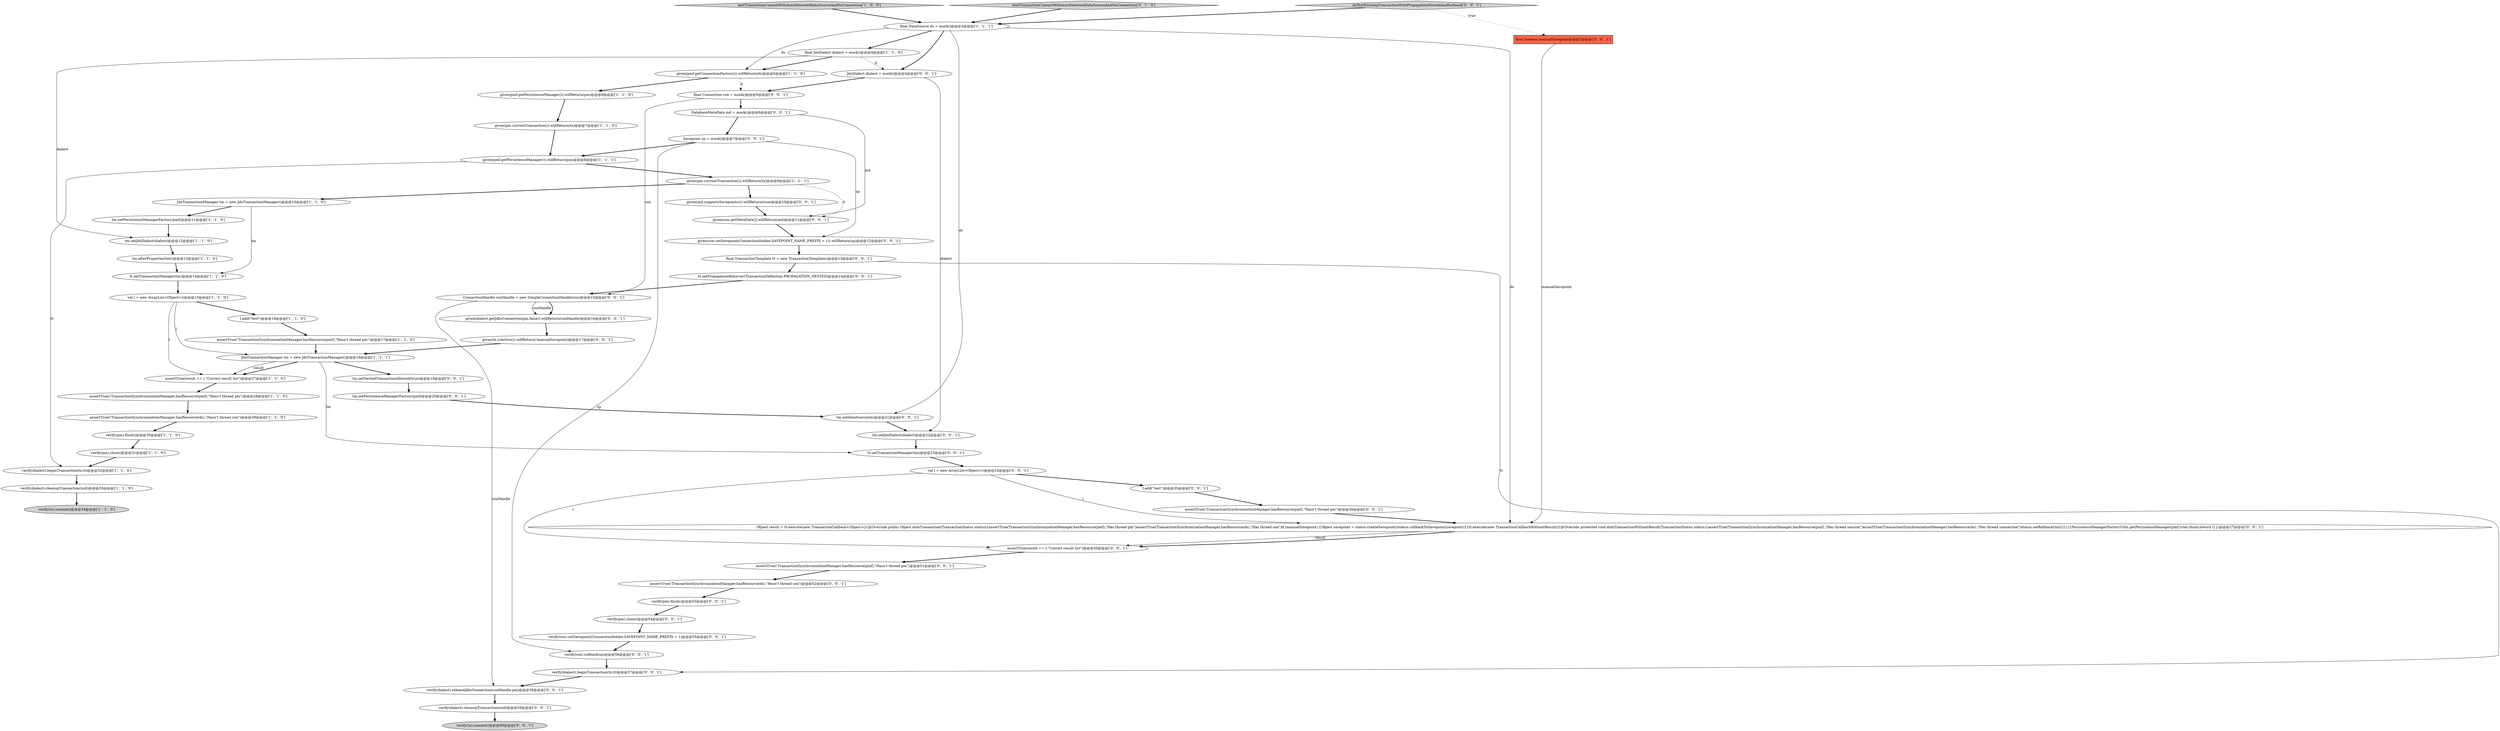 digraph {
3 [style = filled, label = "assertTrue(!TransactionSynchronizationManager.hasResource(pmf),\"Hasn't thread pm\")@@@17@@@['1', '1', '0']", fillcolor = white, shape = ellipse image = "AAA0AAABBB1BBB"];
19 [style = filled, label = "given(pmf.getPersistenceManager()).willReturn(pm)@@@8@@@['1', '1', '1']", fillcolor = white, shape = ellipse image = "AAA0AAABBB1BBB"];
11 [style = filled, label = "verify(tx).commit()@@@34@@@['1', '1', '0']", fillcolor = lightgray, shape = ellipse image = "AAA0AAABBB1BBB"];
25 [style = filled, label = "testTransactionCommitWithAutoDetectedDataSourceAndNoConnection['0', '1', '0']", fillcolor = lightgray, shape = diamond image = "AAA0AAABBB2BBB"];
32 [style = filled, label = "Object result = tt.execute(new TransactionCallback<Object>(){@Override public Object doInTransaction(TransactionStatus status){assertTrue(TransactionSynchronizationManager.hasResource(pmf),\"Has thread pm\")assertTrue(TransactionSynchronizationManager.hasResource(ds),\"Has thread con\")if (manualSavepoint) {Object savepoint = status.createSavepoint()status.rollbackToSavepoint(savepoint)}{tt.execute(new TransactionCallbackWithoutResult(){@Override protected void doInTransactionWithoutResult(TransactionStatus status){assertTrue(TransactionSynchronizationManager.hasResource(pmf),\"Has thread session\")assertTrue(TransactionSynchronizationManager.hasResource(ds),\"Has thread connection\")status.setRollbackOnly()}})}PersistenceManagerFactoryUtils.getPersistenceManager(pmf,true).flush()return l}})@@@27@@@['0', '0', '1']", fillcolor = white, shape = ellipse image = "AAA0AAABBB3BBB"];
26 [style = filled, label = "Savepoint sp = mock()@@@7@@@['0', '0', '1']", fillcolor = white, shape = ellipse image = "AAA0AAABBB3BBB"];
37 [style = filled, label = "final TransactionTemplate tt = new TransactionTemplate()@@@13@@@['0', '0', '1']", fillcolor = white, shape = ellipse image = "AAA0AAABBB3BBB"];
23 [style = filled, label = "tm.afterPropertiesSet()@@@13@@@['1', '1', '0']", fillcolor = white, shape = ellipse image = "AAA0AAABBB1BBB"];
12 [style = filled, label = "given(pm.currentTransaction()).willReturn(tx)@@@7@@@['1', '1', '0']", fillcolor = white, shape = ellipse image = "AAA0AAABBB1BBB"];
24 [style = filled, label = "given(pmf.getPersistenceManager()).willReturn(pm)@@@6@@@['1', '1', '0']", fillcolor = white, shape = ellipse image = "AAA0AAABBB1BBB"];
35 [style = filled, label = "verify(dialect).releaseJdbcConnection(conHandle,pm)@@@58@@@['0', '0', '1']", fillcolor = white, shape = ellipse image = "AAA0AAABBB3BBB"];
50 [style = filled, label = "assertTrue(!TransactionSynchronizationManager.hasResource(pmf),\"Hasn't thread pm\")@@@26@@@['0', '0', '1']", fillcolor = white, shape = ellipse image = "AAA0AAABBB3BBB"];
54 [style = filled, label = "tm.setPersistenceManagerFactory(pmf)@@@20@@@['0', '0', '1']", fillcolor = white, shape = ellipse image = "AAA0AAABBB3BBB"];
2 [style = filled, label = "assertTrue(!TransactionSynchronizationManager.hasResource(ds),\"Hasn't thread con\")@@@29@@@['1', '1', '0']", fillcolor = white, shape = ellipse image = "AAA0AAABBB1BBB"];
46 [style = filled, label = "verify(con).rollback(sp)@@@56@@@['0', '0', '1']", fillcolor = white, shape = ellipse image = "AAA0AAABBB3BBB"];
18 [style = filled, label = "testTransactionCommitWithAutoDetectedDataSourceAndNoConnection['1', '0', '0']", fillcolor = lightgray, shape = diamond image = "AAA0AAABBB1BBB"];
20 [style = filled, label = "final JdoDialect dialect = mock()@@@4@@@['1', '1', '0']", fillcolor = white, shape = ellipse image = "AAA0AAABBB1BBB"];
14 [style = filled, label = "tt.setTransactionManager(tm)@@@14@@@['1', '1', '0']", fillcolor = white, shape = ellipse image = "AAA0AAABBB1BBB"];
43 [style = filled, label = "given(md.supportsSavepoints()).willReturn(true)@@@10@@@['0', '0', '1']", fillcolor = white, shape = ellipse image = "AAA0AAABBB3BBB"];
15 [style = filled, label = "JdoTransactionManager tm = new JdoTransactionManager()@@@18@@@['1', '1', '1']", fillcolor = white, shape = ellipse image = "AAA0AAABBB1BBB"];
36 [style = filled, label = "verify(tx).commit()@@@60@@@['0', '0', '1']", fillcolor = lightgray, shape = ellipse image = "AAA0AAABBB3BBB"];
4 [style = filled, label = "verify(pm).close()@@@31@@@['1', '1', '0']", fillcolor = white, shape = ellipse image = "AAA0AAABBB1BBB"];
59 [style = filled, label = "verify(con).setSavepoint(ConnectionHolder.SAVEPOINT_NAME_PREFIX + 1)@@@55@@@['0', '0', '1']", fillcolor = white, shape = ellipse image = "AAA0AAABBB3BBB"];
0 [style = filled, label = "assertTrue(!TransactionSynchronizationManager.hasResource(pmf),\"Hasn't thread pm\")@@@28@@@['1', '1', '0']", fillcolor = white, shape = ellipse image = "AAA0AAABBB1BBB"];
7 [style = filled, label = "given(pm.currentTransaction()).willReturn(tx)@@@9@@@['1', '1', '1']", fillcolor = white, shape = ellipse image = "AAA0AAABBB1BBB"];
21 [style = filled, label = "l.add(\"test\")@@@16@@@['1', '1', '0']", fillcolor = white, shape = ellipse image = "AAA0AAABBB1BBB"];
51 [style = filled, label = "verify(pm).flush()@@@53@@@['0', '0', '1']", fillcolor = white, shape = ellipse image = "AAA0AAABBB3BBB"];
6 [style = filled, label = "assertTrue(result == l,\"Correct result list\")@@@27@@@['1', '1', '0']", fillcolor = white, shape = ellipse image = "AAA0AAABBB1BBB"];
16 [style = filled, label = "verify(dialect).beginTransaction(tx,tt)@@@32@@@['1', '1', '0']", fillcolor = white, shape = ellipse image = "AAA0AAABBB1BBB"];
47 [style = filled, label = "tm.setNestedTransactionAllowed(true)@@@19@@@['0', '0', '1']", fillcolor = white, shape = ellipse image = "AAA0AAABBB3BBB"];
56 [style = filled, label = "val l = new ArrayList<Object>()@@@24@@@['0', '0', '1']", fillcolor = white, shape = ellipse image = "AAA0AAABBB3BBB"];
29 [style = filled, label = "verify(pm).close()@@@54@@@['0', '0', '1']", fillcolor = white, shape = ellipse image = "AAA0AAABBB3BBB"];
31 [style = filled, label = "final boolean manualSavepoint@@@2@@@['0', '0', '1']", fillcolor = tomato, shape = box image = "AAA0AAABBB3BBB"];
9 [style = filled, label = "verify(pm).flush()@@@30@@@['1', '1', '0']", fillcolor = white, shape = ellipse image = "AAA0AAABBB1BBB"];
44 [style = filled, label = "given(con.getMetaData()).willReturn(md)@@@11@@@['0', '0', '1']", fillcolor = white, shape = ellipse image = "AAA0AAABBB3BBB"];
28 [style = filled, label = "l.add(\"test\")@@@25@@@['0', '0', '1']", fillcolor = white, shape = ellipse image = "AAA0AAABBB3BBB"];
39 [style = filled, label = "given(dialect.getJdbcConnection(pm,false)).willReturn(conHandle)@@@16@@@['0', '0', '1']", fillcolor = white, shape = ellipse image = "AAA0AAABBB3BBB"];
41 [style = filled, label = "assertTrue(!TransactionSynchronizationManager.hasResource(pmf),\"Hasn't thread pm\")@@@51@@@['0', '0', '1']", fillcolor = white, shape = ellipse image = "AAA0AAABBB3BBB"];
17 [style = filled, label = "JdoTransactionManager tm = new JdoTransactionManager()@@@10@@@['1', '1', '0']", fillcolor = white, shape = ellipse image = "AAA0AAABBB1BBB"];
57 [style = filled, label = "final Connection con = mock()@@@5@@@['0', '0', '1']", fillcolor = white, shape = ellipse image = "AAA0AAABBB3BBB"];
22 [style = filled, label = "given(pmf.getConnectionFactory()).willReturn(ds)@@@5@@@['1', '1', '0']", fillcolor = white, shape = ellipse image = "AAA0AAABBB1BBB"];
30 [style = filled, label = "DatabaseMetaData md = mock()@@@6@@@['0', '0', '1']", fillcolor = white, shape = ellipse image = "AAA0AAABBB3BBB"];
5 [style = filled, label = "val l = new ArrayList<Object>()@@@15@@@['1', '1', '0']", fillcolor = white, shape = ellipse image = "AAA0AAABBB1BBB"];
45 [style = filled, label = "tt.setTransactionManager(tm)@@@23@@@['0', '0', '1']", fillcolor = white, shape = ellipse image = "AAA0AAABBB3BBB"];
55 [style = filled, label = "tt.setPropagationBehavior(TransactionDefinition.PROPAGATION_NESTED)@@@14@@@['0', '0', '1']", fillcolor = white, shape = ellipse image = "AAA0AAABBB3BBB"];
52 [style = filled, label = "tm.setDataSource(ds)@@@21@@@['0', '0', '1']", fillcolor = white, shape = ellipse image = "AAA0AAABBB3BBB"];
42 [style = filled, label = "verify(dialect).beginTransaction(tx,tt)@@@57@@@['0', '0', '1']", fillcolor = white, shape = ellipse image = "AAA0AAABBB3BBB"];
49 [style = filled, label = "verify(dialect).cleanupTransaction(null)@@@59@@@['0', '0', '1']", fillcolor = white, shape = ellipse image = "AAA0AAABBB3BBB"];
34 [style = filled, label = "ConnectionHandle conHandle = new SimpleConnectionHandle(con)@@@15@@@['0', '0', '1']", fillcolor = white, shape = ellipse image = "AAA0AAABBB3BBB"];
13 [style = filled, label = "final DataSource ds = mock()@@@3@@@['1', '1', '1']", fillcolor = white, shape = ellipse image = "AAA0AAABBB1BBB"];
10 [style = filled, label = "verify(dialect).cleanupTransaction(null)@@@33@@@['1', '1', '0']", fillcolor = white, shape = ellipse image = "AAA0AAABBB1BBB"];
38 [style = filled, label = "assertTrue(!TransactionSynchronizationManager.hasResource(ds),\"Hasn't thread con\")@@@52@@@['0', '0', '1']", fillcolor = white, shape = ellipse image = "AAA0AAABBB3BBB"];
40 [style = filled, label = "doTestExistingTransactionWithPropagationNestedAndRollback['0', '0', '1']", fillcolor = lightgray, shape = diamond image = "AAA0AAABBB3BBB"];
48 [style = filled, label = "assertTrue(result == l,\"Correct result list\")@@@50@@@['0', '0', '1']", fillcolor = white, shape = ellipse image = "AAA0AAABBB3BBB"];
53 [style = filled, label = "JdoDialect dialect = mock()@@@4@@@['0', '0', '1']", fillcolor = white, shape = ellipse image = "AAA0AAABBB3BBB"];
1 [style = filled, label = "tm.setPersistenceManagerFactory(pmf)@@@11@@@['1', '1', '0']", fillcolor = white, shape = ellipse image = "AAA0AAABBB1BBB"];
8 [style = filled, label = "tm.setJdoDialect(dialect)@@@12@@@['1', '1', '0']", fillcolor = white, shape = ellipse image = "AAA0AAABBB1BBB"];
33 [style = filled, label = "given(con.setSavepoint(ConnectionHolder.SAVEPOINT_NAME_PREFIX + 1)).willReturn(sp)@@@12@@@['0', '0', '1']", fillcolor = white, shape = ellipse image = "AAA0AAABBB3BBB"];
58 [style = filled, label = "given(tx.isActive()).willReturn(!manualSavepoint)@@@17@@@['0', '0', '1']", fillcolor = white, shape = ellipse image = "AAA0AAABBB3BBB"];
27 [style = filled, label = "tm.setJdoDialect(dialect)@@@22@@@['0', '0', '1']", fillcolor = white, shape = ellipse image = "AAA0AAABBB3BBB"];
59->46 [style = bold, label=""];
56->32 [style = solid, label="l"];
21->3 [style = bold, label=""];
19->16 [style = solid, label="tt"];
22->24 [style = bold, label=""];
39->58 [style = bold, label=""];
18->13 [style = bold, label=""];
49->36 [style = bold, label=""];
10->11 [style = bold, label=""];
22->57 [style = dashed, label="0"];
15->6 [style = bold, label=""];
17->14 [style = solid, label="tm"];
31->32 [style = solid, label="manualSavepoint"];
40->13 [style = bold, label=""];
13->32 [style = solid, label="ds"];
41->38 [style = bold, label=""];
25->13 [style = bold, label=""];
42->35 [style = bold, label=""];
13->20 [style = bold, label=""];
19->7 [style = bold, label=""];
29->59 [style = bold, label=""];
43->44 [style = bold, label=""];
17->1 [style = bold, label=""];
14->5 [style = bold, label=""];
26->46 [style = solid, label="sp"];
30->26 [style = bold, label=""];
50->32 [style = bold, label=""];
37->55 [style = bold, label=""];
1->8 [style = bold, label=""];
8->23 [style = bold, label=""];
34->35 [style = solid, label="conHandle"];
15->47 [style = bold, label=""];
15->6 [style = solid, label="result"];
33->37 [style = bold, label=""];
26->19 [style = bold, label=""];
12->19 [style = bold, label=""];
47->54 [style = bold, label=""];
34->39 [style = bold, label=""];
20->8 [style = solid, label="dialect"];
27->45 [style = bold, label=""];
7->44 [style = dashed, label="0"];
38->51 [style = bold, label=""];
15->45 [style = solid, label="tm"];
9->4 [style = bold, label=""];
4->16 [style = bold, label=""];
7->43 [style = bold, label=""];
6->0 [style = bold, label=""];
20->22 [style = bold, label=""];
26->33 [style = solid, label="sp"];
54->52 [style = bold, label=""];
16->10 [style = bold, label=""];
53->57 [style = bold, label=""];
2->9 [style = bold, label=""];
20->53 [style = dashed, label="0"];
5->21 [style = bold, label=""];
37->42 [style = solid, label="tt"];
53->27 [style = solid, label="dialect"];
57->34 [style = solid, label="con"];
23->14 [style = bold, label=""];
7->17 [style = bold, label=""];
57->30 [style = bold, label=""];
24->12 [style = bold, label=""];
32->48 [style = solid, label="result"];
45->56 [style = bold, label=""];
30->44 [style = solid, label="md"];
28->50 [style = bold, label=""];
34->39 [style = solid, label="conHandle"];
5->15 [style = solid, label="l"];
40->31 [style = dotted, label="true"];
58->15 [style = bold, label=""];
52->27 [style = bold, label=""];
56->48 [style = solid, label="l"];
46->42 [style = bold, label=""];
48->41 [style = bold, label=""];
13->52 [style = solid, label="ds"];
13->22 [style = solid, label="ds"];
51->29 [style = bold, label=""];
13->53 [style = bold, label=""];
5->6 [style = solid, label="l"];
56->28 [style = bold, label=""];
32->48 [style = bold, label=""];
3->15 [style = bold, label=""];
35->49 [style = bold, label=""];
0->2 [style = bold, label=""];
44->33 [style = bold, label=""];
55->34 [style = bold, label=""];
}
